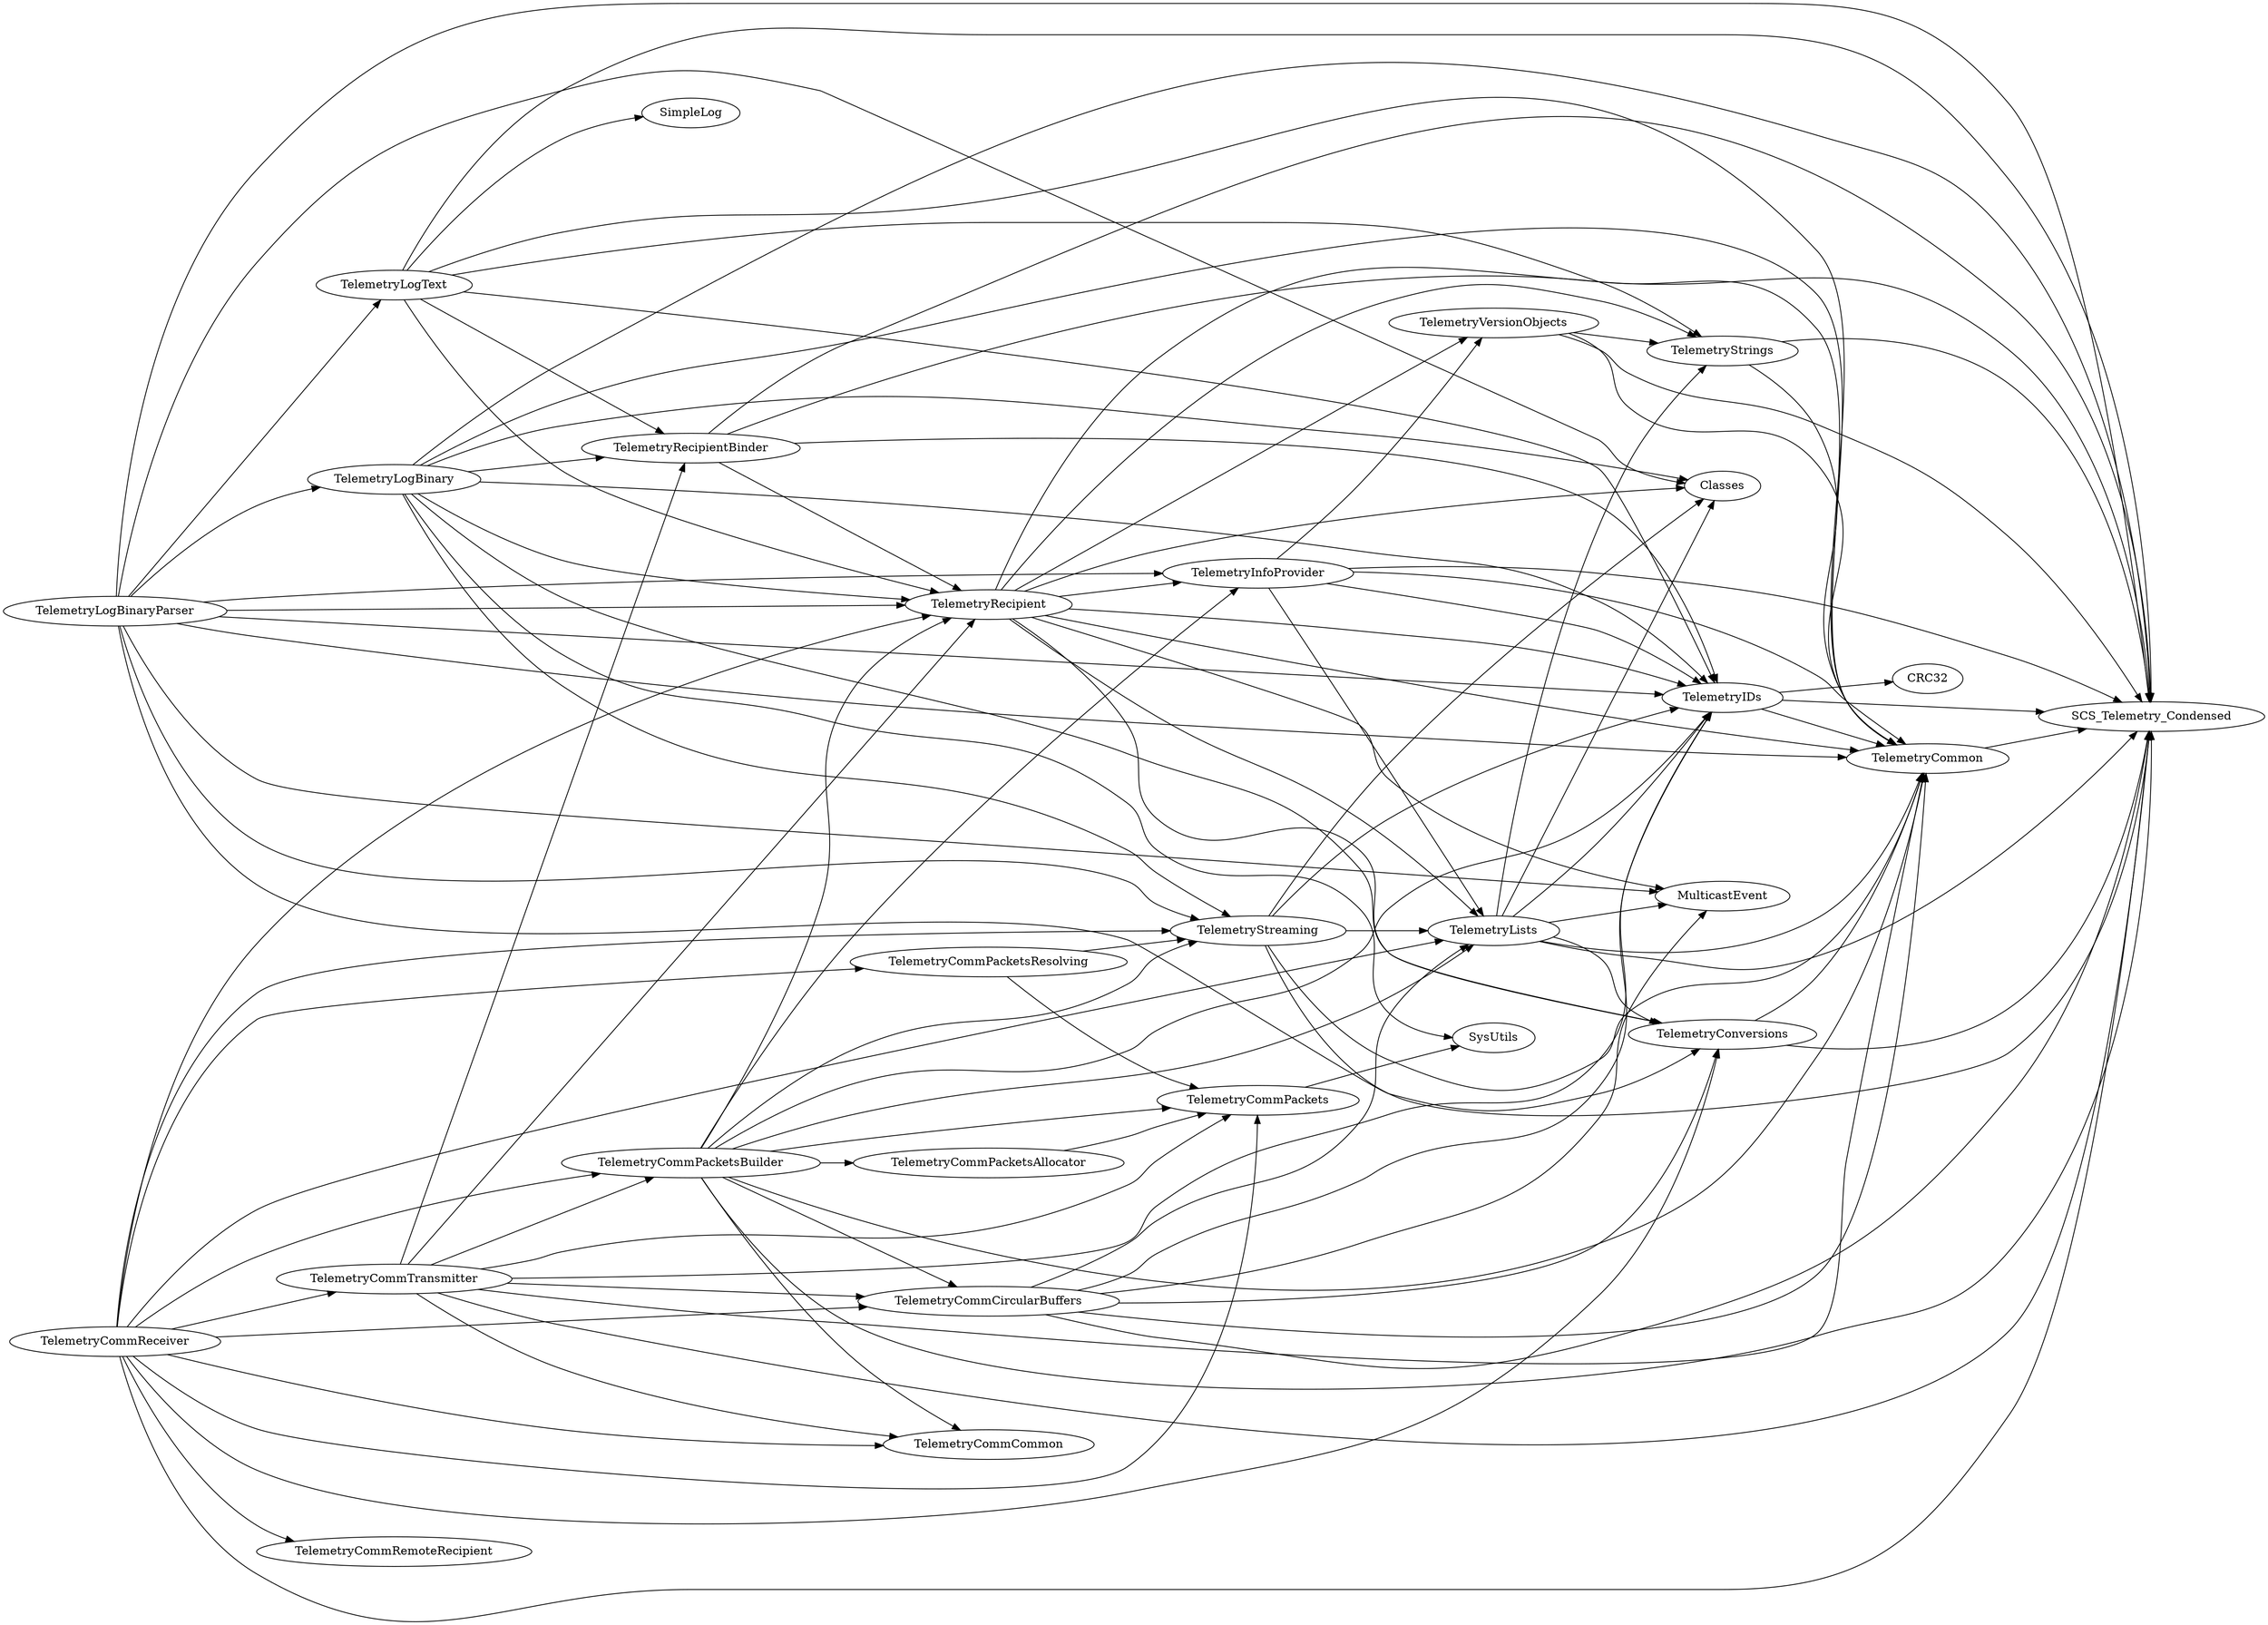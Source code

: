 DiGraph Uses {
  rankdir="LR"
  "TelemetryCommCircularBuffers" -> "TelemetryCommon"
  "TelemetryCommCircularBuffers" -> "TelemetryIDs"
  "TelemetryCommCircularBuffers" -> "TelemetryConversions"
  "TelemetryCommCircularBuffers" -> "TelemetryLists"
  "TelemetryCommCircularBuffers" -> "MulticastEvent"
  "TelemetryCommCircularBuffers" -> "SCS_Telemetry_Condensed"
  "TelemetryCommCircularBuffers" [href="TelemetryCommCircularBuffers.html"]
  "TelemetryCommCommon" [href="TelemetryCommCommon.html"]
  "TelemetryCommon" -> "SCS_Telemetry_Condensed"
  "TelemetryCommon" [href="TelemetryCommon.html"]
  "TelemetryCommPackets" -> "SysUtils"
  "TelemetryCommPackets" [href="TelemetryCommPackets.html"]
  "TelemetryCommPacketsAllocator" -> "TelemetryCommPackets"
  "TelemetryCommPacketsAllocator" [href="TelemetryCommPacketsAllocator.html"]
  "TelemetryCommPacketsBuilder" -> "TelemetryCommon"
  "TelemetryCommPacketsBuilder" -> "TelemetryIDs"
  "TelemetryCommPacketsBuilder" -> "TelemetryLists"
  "TelemetryCommPacketsBuilder" -> "TelemetryInfoProvider"
  "TelemetryCommPacketsBuilder" -> "TelemetryRecipient"
  "TelemetryCommPacketsBuilder" -> "TelemetryCommCommon"
  "TelemetryCommPacketsBuilder" -> "TelemetryCommPackets"
  "TelemetryCommPacketsBuilder" -> "TelemetryCommCircularBuffers"
  "TelemetryCommPacketsBuilder" -> "TelemetryCommPacketsAllocator"
  "TelemetryCommPacketsBuilder" -> "TelemetryStreaming"
  "TelemetryCommPacketsBuilder" -> "SCS_Telemetry_Condensed"
  "TelemetryCommPacketsBuilder" [href="TelemetryCommPacketsBuilder.html"]
  "TelemetryCommPacketsResolving" -> "TelemetryStreaming"
  "TelemetryCommPacketsResolving" -> "TelemetryCommPackets"
  "TelemetryCommPacketsResolving" [href="TelemetryCommPacketsResolving.html"]
  "TelemetryCommReceiver" -> "TelemetryRecipient"
  "TelemetryCommReceiver" -> "TelemetryCommCommon"
  "TelemetryCommReceiver" -> "TelemetryCommPackets"
  "TelemetryCommReceiver" -> "TelemetryCommCircularBuffers"
  "TelemetryCommReceiver" -> "TelemetryCommPacketsBuilder"
  "TelemetryCommReceiver" -> "TelemetryCommPacketsResolving"
  "TelemetryCommReceiver" -> "TelemetryCommRemoteRecipient"
  "TelemetryCommReceiver" -> "TelemetryCommTransmitter"
  "TelemetryCommReceiver" -> "TelemetryConversions"
  "TelemetryCommReceiver" -> "TelemetryLists"
  "TelemetryCommReceiver" -> "TelemetryStreaming"
  "TelemetryCommReceiver" -> "SCS_Telemetry_Condensed"
  "TelemetryCommReceiver" [href="TelemetryCommReceiver.html"]
  "TelemetryCommTransmitter" -> "TelemetryCommon"
  "TelemetryCommTransmitter" -> "TelemetryIDs"
  "TelemetryCommTransmitter" -> "TelemetryRecipient"
  "TelemetryCommTransmitter" -> "TelemetryRecipientBinder"
  "TelemetryCommTransmitter" -> "TelemetryCommCommon"
  "TelemetryCommTransmitter" -> "TelemetryCommPackets"
  "TelemetryCommTransmitter" -> "TelemetryCommCircularBuffers"
  "TelemetryCommTransmitter" -> "TelemetryCommPacketsBuilder"
  "TelemetryCommTransmitter" -> "SCS_Telemetry_Condensed"
  "TelemetryCommTransmitter" [href="TelemetryCommTransmitter.html"]
  "TelemetryConversions" -> "TelemetryCommon"
  "TelemetryConversions" -> "SCS_Telemetry_Condensed"
  "TelemetryConversions" [href="TelemetryConversions.html"]
  "TelemetryIDs" -> "CRC32"
  "TelemetryIDs" -> "TelemetryCommon"
  "TelemetryIDs" -> "SCS_Telemetry_Condensed"
  "TelemetryIDs" [href="TelemetryIDs.html"]
  "TelemetryInfoProvider" -> "TelemetryIDs"
  "TelemetryInfoProvider" -> "TelemetryLists"
  "TelemetryInfoProvider" -> "TelemetryVersionObjects"
  "TelemetryInfoProvider" -> "TelemetryCommon"
  "TelemetryInfoProvider" -> "SCS_Telemetry_Condensed"
  "TelemetryInfoProvider" [href="TelemetryInfoProvider.html"]
  "TelemetryLists" -> "Classes"
  "TelemetryLists" -> "MulticastEvent"
  "TelemetryLists" -> "TelemetryCommon"
  "TelemetryLists" -> "TelemetryIDs"
  "TelemetryLists" -> "TelemetryConversions"
  "TelemetryLists" -> "TelemetryStrings"
  "TelemetryLists" -> "SCS_Telemetry_Condensed"
  "TelemetryLists" [href="TelemetryLists.html"]
  "TelemetryLogBinary" -> "SysUtils"
  "TelemetryLogBinary" -> "Classes"
  "TelemetryLogBinary" -> "TelemetryCommon"
  "TelemetryLogBinary" -> "TelemetryIDs"
  "TelemetryLogBinary" -> "TelemetryRecipient"
  "TelemetryLogBinary" -> "TelemetryRecipientBinder"
  "TelemetryLogBinary" -> "TelemetryConversions"
  "TelemetryLogBinary" -> "TelemetryStreaming"
  "TelemetryLogBinary" -> "SCS_Telemetry_Condensed"
  "TelemetryLogBinary" [href="TelemetryLogBinary.html"]
  "TelemetryLogBinaryParser" -> "Classes"
  "TelemetryLogBinaryParser" -> "MulticastEvent"
  "TelemetryLogBinaryParser" -> "TelemetryCommon"
  "TelemetryLogBinaryParser" -> "TelemetryIDs"
  "TelemetryLogBinaryParser" -> "TelemetryInfoProvider"
  "TelemetryLogBinaryParser" -> "TelemetryRecipient"
  "TelemetryLogBinaryParser" -> "TelemetryLogText"
  "TelemetryLogBinaryParser" -> "TelemetryLogBinary"
  "TelemetryLogBinaryParser" -> "TelemetryConversions"
  "TelemetryLogBinaryParser" -> "TelemetryStreaming"
  "TelemetryLogBinaryParser" -> "SCS_Telemetry_Condensed"
  "TelemetryLogBinaryParser" [href="TelemetryLogBinaryParser.html"]
  "TelemetryLogText" -> "SimpleLog"
  "TelemetryLogText" -> "TelemetryCommon"
  "TelemetryLogText" -> "TelemetryIDs"
  "TelemetryLogText" -> "TelemetryRecipient"
  "TelemetryLogText" -> "TelemetryRecipientBinder"
  "TelemetryLogText" -> "TelemetryStrings"
  "TelemetryLogText" -> "SCS_Telemetry_Condensed"
  "TelemetryLogText" [href="TelemetryLogText.html"]
  "TelemetryRecipient" -> "Classes"
  "TelemetryRecipient" -> "MulticastEvent"
  "TelemetryRecipient" -> "TelemetryCommon"
  "TelemetryRecipient" -> "TelemetryIDs"
  "TelemetryRecipient" -> "TelemetryLists"
  "TelemetryRecipient" -> "TelemetryVersionObjects"
  "TelemetryRecipient" -> "TelemetryInfoProvider"
  "TelemetryRecipient" -> "TelemetryConversions"
  "TelemetryRecipient" -> "TelemetryStrings"
  "TelemetryRecipient" -> "SCS_Telemetry_Condensed"
  "TelemetryRecipient" [href="TelemetryRecipient.html"]
  "TelemetryRecipientBinder" -> "TelemetryCommon"
  "TelemetryRecipientBinder" -> "TelemetryIDs"
  "TelemetryRecipientBinder" -> "TelemetryRecipient"
  "TelemetryRecipientBinder" -> "SCS_Telemetry_Condensed"
  "TelemetryRecipientBinder" [href="TelemetryRecipientBinder.html"]
  "TelemetryStreaming" -> "Classes"
  "TelemetryStreaming" -> "TelemetryCommon"
  "TelemetryStreaming" -> "TelemetryIDs"
  "TelemetryStreaming" -> "TelemetryLists"
  "TelemetryStreaming" -> "SCS_Telemetry_Condensed"
  "TelemetryStreaming" [href="TelemetryStreaming.html"]
  "TelemetryStrings" -> "TelemetryCommon"
  "TelemetryStrings" -> "SCS_Telemetry_Condensed"
  "TelemetryStrings" [href="TelemetryStrings.html"]
  "TelemetryVersionObjects" -> "TelemetryCommon"
  "TelemetryVersionObjects" -> "TelemetryStrings"
  "TelemetryVersionObjects" -> "SCS_Telemetry_Condensed"
  "TelemetryVersionObjects" [href="TelemetryVersionObjects.html"]
}
